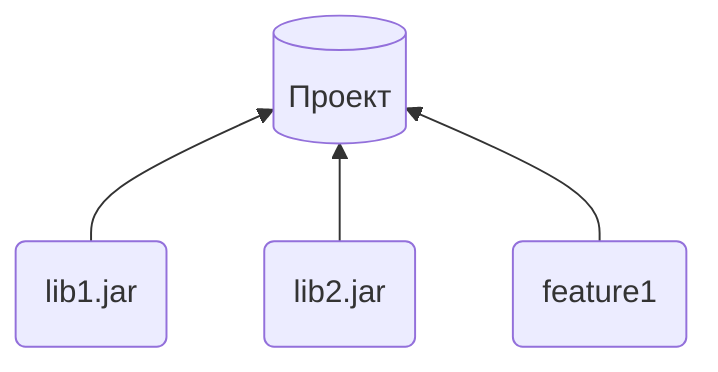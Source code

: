 flowchart BT
    project[(Проект)]
    lib1(lib1.jar)
    lib2(lib2.jar)
    lib3(feature1)

    lib1 --> project
    lib2 --> project
    lib3 --> project